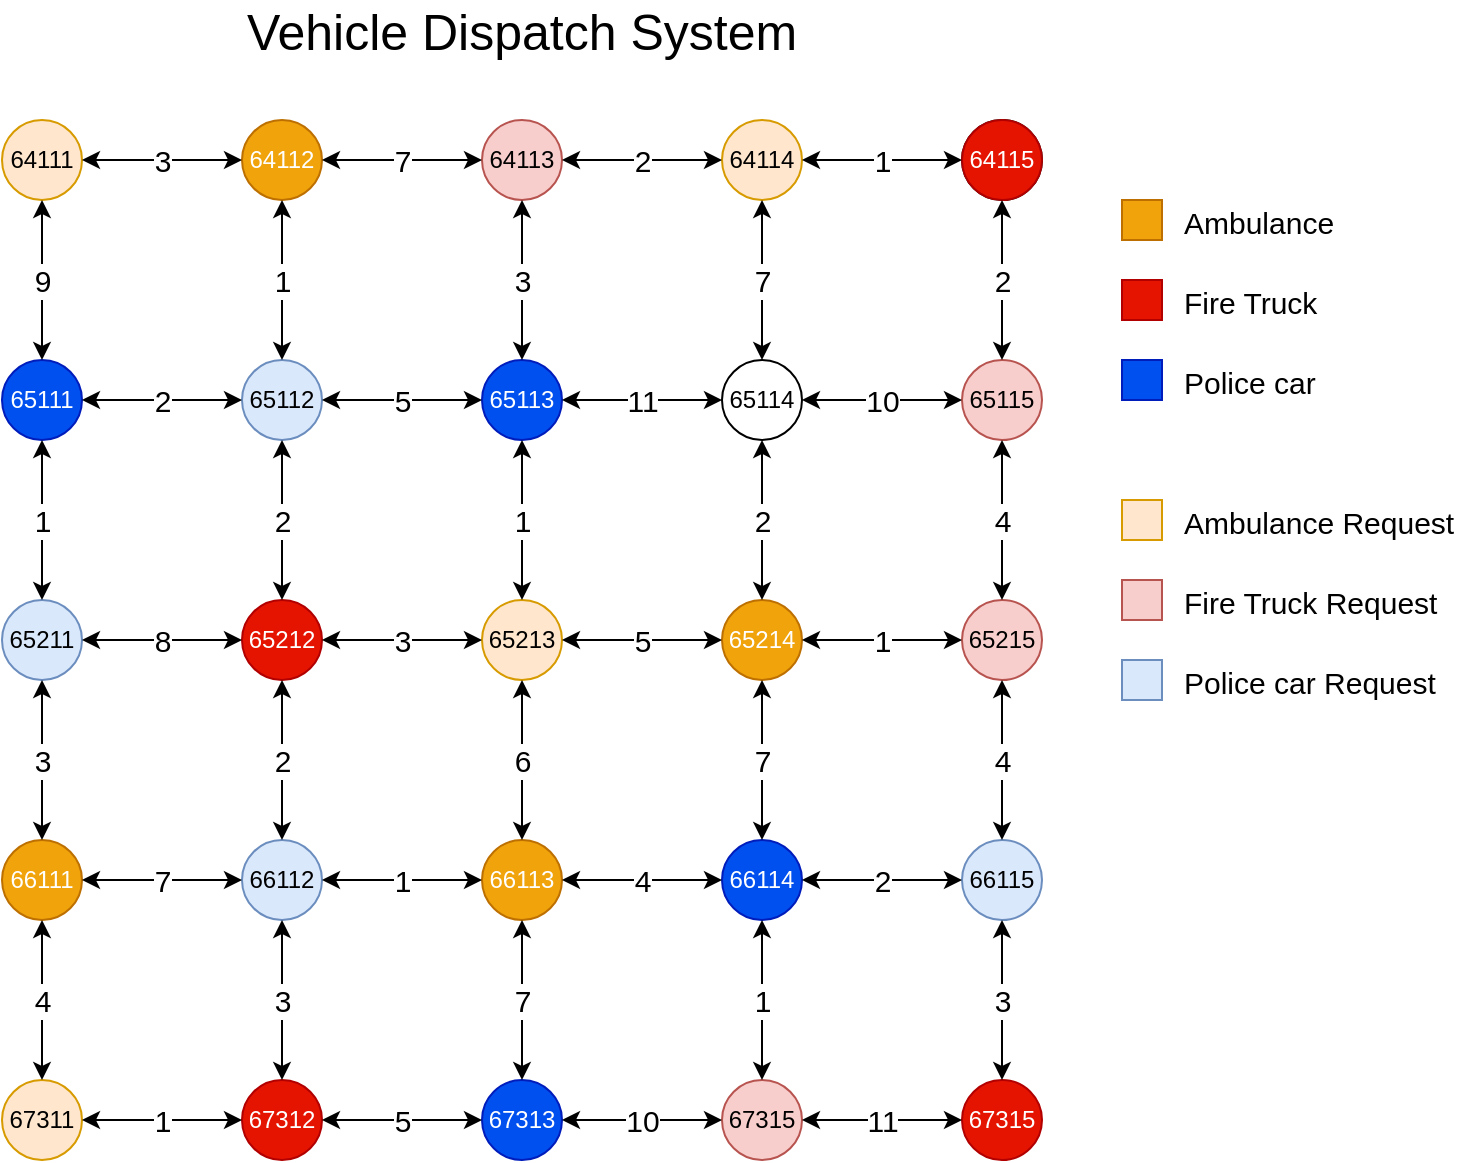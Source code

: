 <mxfile version="10.6.7" type="github"><diagram id="yzLBZySq1jwtpKMtqrnp" name="Page-1"><mxGraphModel dx="1394" dy="873" grid="1" gridSize="10" guides="1" tooltips="1" connect="1" arrows="1" fold="1" page="1" pageScale="1" pageWidth="850" pageHeight="1100" math="0" shadow="0"><root><mxCell id="0"/><mxCell id="1" parent="0"/><mxCell id="Fh7Yd0PGl80k-bqqQBJR-2" value="64111" style="ellipse;whiteSpace=wrap;html=1;aspect=fixed;fillColor=#ffe6cc;strokeColor=#d79b00;" vertex="1" parent="1"><mxGeometry x="40" y="100" width="40" height="40" as="geometry"/></mxCell><mxCell id="Fh7Yd0PGl80k-bqqQBJR-3" value="65111" style="ellipse;whiteSpace=wrap;html=1;aspect=fixed;fillColor=#0050ef;strokeColor=#001DBC;fontColor=#ffffff;" vertex="1" parent="1"><mxGeometry x="40" y="220" width="40" height="40" as="geometry"/></mxCell><mxCell id="Fh7Yd0PGl80k-bqqQBJR-4" value="65211" style="ellipse;whiteSpace=wrap;html=1;aspect=fixed;fillColor=#dae8fc;strokeColor=#6c8ebf;" vertex="1" parent="1"><mxGeometry x="40" y="340" width="40" height="40" as="geometry"/></mxCell><mxCell id="Fh7Yd0PGl80k-bqqQBJR-5" value="66111" style="ellipse;whiteSpace=wrap;html=1;aspect=fixed;fillColor=#f0a30a;strokeColor=#BD7000;fontColor=#ffffff;" vertex="1" parent="1"><mxGeometry x="40" y="460" width="40" height="40" as="geometry"/></mxCell><mxCell id="Fh7Yd0PGl80k-bqqQBJR-6" value="67311" style="ellipse;whiteSpace=wrap;html=1;aspect=fixed;fillColor=#ffe6cc;strokeColor=#d79b00;" vertex="1" parent="1"><mxGeometry x="40" y="580" width="40" height="40" as="geometry"/></mxCell><mxCell id="Fh7Yd0PGl80k-bqqQBJR-7" value="64112" style="ellipse;whiteSpace=wrap;html=1;aspect=fixed;fillColor=#f0a30a;strokeColor=#BD7000;fontColor=#ffffff;" vertex="1" parent="1"><mxGeometry x="160" y="100" width="40" height="40" as="geometry"/></mxCell><mxCell id="Fh7Yd0PGl80k-bqqQBJR-8" value="65112" style="ellipse;whiteSpace=wrap;html=1;aspect=fixed;fillColor=#dae8fc;strokeColor=#6c8ebf;" vertex="1" parent="1"><mxGeometry x="160" y="220" width="40" height="40" as="geometry"/></mxCell><mxCell id="Fh7Yd0PGl80k-bqqQBJR-9" value="65212" style="ellipse;whiteSpace=wrap;html=1;aspect=fixed;fillColor=#e51400;strokeColor=#B20000;fontColor=#ffffff;" vertex="1" parent="1"><mxGeometry x="160" y="340" width="40" height="40" as="geometry"/></mxCell><mxCell id="Fh7Yd0PGl80k-bqqQBJR-10" value="66112" style="ellipse;whiteSpace=wrap;html=1;aspect=fixed;fillColor=#dae8fc;strokeColor=#6c8ebf;" vertex="1" parent="1"><mxGeometry x="160" y="460" width="40" height="40" as="geometry"/></mxCell><mxCell id="Fh7Yd0PGl80k-bqqQBJR-11" value="67312" style="ellipse;whiteSpace=wrap;html=1;aspect=fixed;fillColor=#e51400;strokeColor=#B20000;fontColor=#ffffff;" vertex="1" parent="1"><mxGeometry x="160" y="580" width="40" height="40" as="geometry"/></mxCell><mxCell id="Fh7Yd0PGl80k-bqqQBJR-12" value="64113" style="ellipse;whiteSpace=wrap;html=1;aspect=fixed;fillColor=#f8cecc;strokeColor=#b85450;" vertex="1" parent="1"><mxGeometry x="280" y="100" width="40" height="40" as="geometry"/></mxCell><mxCell id="Fh7Yd0PGl80k-bqqQBJR-13" value="65113" style="ellipse;whiteSpace=wrap;html=1;aspect=fixed;fillColor=#0050ef;strokeColor=#001DBC;fontColor=#ffffff;" vertex="1" parent="1"><mxGeometry x="280" y="220" width="40" height="40" as="geometry"/></mxCell><mxCell id="Fh7Yd0PGl80k-bqqQBJR-14" value="65213" style="ellipse;whiteSpace=wrap;html=1;aspect=fixed;fillColor=#ffe6cc;strokeColor=#d79b00;" vertex="1" parent="1"><mxGeometry x="280" y="340" width="40" height="40" as="geometry"/></mxCell><mxCell id="Fh7Yd0PGl80k-bqqQBJR-15" value="66113" style="ellipse;whiteSpace=wrap;html=1;aspect=fixed;fillColor=#f0a30a;strokeColor=#BD7000;fontColor=#ffffff;" vertex="1" parent="1"><mxGeometry x="280" y="460" width="40" height="40" as="geometry"/></mxCell><mxCell id="Fh7Yd0PGl80k-bqqQBJR-16" value="67313" style="ellipse;whiteSpace=wrap;html=1;aspect=fixed;fillColor=#0050ef;strokeColor=#001DBC;fontColor=#ffffff;" vertex="1" parent="1"><mxGeometry x="280" y="580" width="40" height="40" as="geometry"/></mxCell><mxCell id="Fh7Yd0PGl80k-bqqQBJR-17" value="64114" style="ellipse;whiteSpace=wrap;html=1;aspect=fixed;fillColor=#ffe6cc;strokeColor=#d79b00;" vertex="1" parent="1"><mxGeometry x="400" y="100" width="40" height="40" as="geometry"/></mxCell><mxCell id="Fh7Yd0PGl80k-bqqQBJR-68" value="" style="ellipse;whiteSpace=wrap;html=1;aspect=fixed;" vertex="1" parent="1"><mxGeometry x="520" y="100" width="40" height="40" as="geometry"/></mxCell><mxCell id="Fh7Yd0PGl80k-bqqQBJR-18" value="65114" style="ellipse;whiteSpace=wrap;html=1;aspect=fixed;" vertex="1" parent="1"><mxGeometry x="400" y="220" width="40" height="40" as="geometry"/></mxCell><mxCell id="Fh7Yd0PGl80k-bqqQBJR-19" value="65214" style="ellipse;whiteSpace=wrap;html=1;aspect=fixed;fillColor=#f0a30a;strokeColor=#BD7000;fontColor=#ffffff;" vertex="1" parent="1"><mxGeometry x="400" y="340" width="40" height="40" as="geometry"/></mxCell><mxCell id="Fh7Yd0PGl80k-bqqQBJR-20" value="66114" style="ellipse;whiteSpace=wrap;html=1;aspect=fixed;fillColor=#0050ef;strokeColor=#001DBC;fontColor=#ffffff;" vertex="1" parent="1"><mxGeometry x="400" y="460" width="40" height="40" as="geometry"/></mxCell><mxCell id="Fh7Yd0PGl80k-bqqQBJR-21" value="67315" style="ellipse;whiteSpace=wrap;html=1;aspect=fixed;fillColor=#f8cecc;strokeColor=#b85450;" vertex="1" parent="1"><mxGeometry x="400" y="580" width="40" height="40" as="geometry"/></mxCell><mxCell id="Fh7Yd0PGl80k-bqqQBJR-22" value="64115" style="ellipse;whiteSpace=wrap;html=1;aspect=fixed;fillColor=#e51400;strokeColor=#B20000;fontColor=#ffffff;" vertex="1" parent="1"><mxGeometry x="520" y="100" width="40" height="40" as="geometry"/></mxCell><mxCell id="Fh7Yd0PGl80k-bqqQBJR-23" value="65115" style="ellipse;whiteSpace=wrap;html=1;aspect=fixed;fillColor=#f8cecc;strokeColor=#b85450;" vertex="1" parent="1"><mxGeometry x="520" y="220" width="40" height="40" as="geometry"/></mxCell><mxCell id="Fh7Yd0PGl80k-bqqQBJR-24" value="65215" style="ellipse;whiteSpace=wrap;html=1;aspect=fixed;fillColor=#f8cecc;strokeColor=#b85450;" vertex="1" parent="1"><mxGeometry x="520" y="340" width="40" height="40" as="geometry"/></mxCell><mxCell id="Fh7Yd0PGl80k-bqqQBJR-25" value="66115" style="ellipse;whiteSpace=wrap;html=1;aspect=fixed;fillColor=#dae8fc;strokeColor=#6c8ebf;" vertex="1" parent="1"><mxGeometry x="520" y="460" width="40" height="40" as="geometry"/></mxCell><mxCell id="Fh7Yd0PGl80k-bqqQBJR-26" value="67315" style="ellipse;whiteSpace=wrap;html=1;aspect=fixed;fillColor=#e51400;strokeColor=#B20000;fontColor=#ffffff;" vertex="1" parent="1"><mxGeometry x="520" y="580" width="40" height="40" as="geometry"/></mxCell><mxCell id="Fh7Yd0PGl80k-bqqQBJR-27" value="3" style="endArrow=classic;startArrow=classic;html=1;exitX=1;exitY=0.5;exitDx=0;exitDy=0;entryX=0;entryY=0.5;entryDx=0;entryDy=0;fontSize=15;" edge="1" parent="1" source="Fh7Yd0PGl80k-bqqQBJR-2" target="Fh7Yd0PGl80k-bqqQBJR-7"><mxGeometry width="50" height="50" relative="1" as="geometry"><mxPoint x="80" y="160" as="sourcePoint"/><mxPoint x="130" y="110" as="targetPoint"/></mxGeometry></mxCell><mxCell id="Fh7Yd0PGl80k-bqqQBJR-29" value="7" style="endArrow=classic;startArrow=classic;html=1;exitX=1;exitY=0.5;exitDx=0;exitDy=0;entryX=0;entryY=0.5;entryDx=0;entryDy=0;fontSize=15;" edge="1" parent="1" source="Fh7Yd0PGl80k-bqqQBJR-7" target="Fh7Yd0PGl80k-bqqQBJR-12"><mxGeometry width="50" height="50" relative="1" as="geometry"><mxPoint x="210" y="130" as="sourcePoint"/><mxPoint x="260" y="80" as="targetPoint"/></mxGeometry></mxCell><mxCell id="Fh7Yd0PGl80k-bqqQBJR-30" value="2" style="endArrow=classic;startArrow=classic;html=1;exitX=1;exitY=0.5;exitDx=0;exitDy=0;entryX=0;entryY=0.5;entryDx=0;entryDy=0;fontSize=15;" edge="1" parent="1" source="Fh7Yd0PGl80k-bqqQBJR-12" target="Fh7Yd0PGl80k-bqqQBJR-17"><mxGeometry width="50" height="50" relative="1" as="geometry"><mxPoint x="320" y="140" as="sourcePoint"/><mxPoint x="370" y="90" as="targetPoint"/></mxGeometry></mxCell><mxCell id="Fh7Yd0PGl80k-bqqQBJR-31" value="1" style="endArrow=classic;startArrow=classic;html=1;exitX=1;exitY=0.5;exitDx=0;exitDy=0;entryX=0;entryY=0.5;entryDx=0;entryDy=0;fontSize=15;" edge="1" parent="1" source="Fh7Yd0PGl80k-bqqQBJR-17" target="Fh7Yd0PGl80k-bqqQBJR-22"><mxGeometry width="50" height="50" relative="1" as="geometry"><mxPoint x="470" y="140" as="sourcePoint"/><mxPoint x="520" y="90" as="targetPoint"/></mxGeometry></mxCell><mxCell id="Fh7Yd0PGl80k-bqqQBJR-32" value="9" style="endArrow=classic;startArrow=classic;html=1;exitX=0.5;exitY=0;exitDx=0;exitDy=0;entryX=0.5;entryY=1;entryDx=0;entryDy=0;fontSize=15;" edge="1" parent="1" source="Fh7Yd0PGl80k-bqqQBJR-3" target="Fh7Yd0PGl80k-bqqQBJR-2"><mxGeometry width="50" height="50" relative="1" as="geometry"><mxPoint x="40" y="190" as="sourcePoint"/><mxPoint x="90" y="140" as="targetPoint"/></mxGeometry></mxCell><mxCell id="Fh7Yd0PGl80k-bqqQBJR-33" value="1" style="endArrow=classic;startArrow=classic;html=1;entryX=0.5;entryY=1;entryDx=0;entryDy=0;exitX=0.5;exitY=0;exitDx=0;exitDy=0;fontSize=15;" edge="1" parent="1" source="Fh7Yd0PGl80k-bqqQBJR-4" target="Fh7Yd0PGl80k-bqqQBJR-3"><mxGeometry width="50" height="50" relative="1" as="geometry"><mxPoint x="30" y="330" as="sourcePoint"/><mxPoint x="80" y="280" as="targetPoint"/></mxGeometry></mxCell><mxCell id="Fh7Yd0PGl80k-bqqQBJR-34" value="3" style="endArrow=classic;startArrow=classic;html=1;entryX=0.5;entryY=1;entryDx=0;entryDy=0;exitX=0.5;exitY=0;exitDx=0;exitDy=0;fontSize=15;" edge="1" parent="1" source="Fh7Yd0PGl80k-bqqQBJR-5" target="Fh7Yd0PGl80k-bqqQBJR-4"><mxGeometry width="50" height="50" relative="1" as="geometry"><mxPoint x="40" y="440" as="sourcePoint"/><mxPoint x="90" y="390" as="targetPoint"/></mxGeometry></mxCell><mxCell id="Fh7Yd0PGl80k-bqqQBJR-35" value="4" style="endArrow=classic;startArrow=classic;html=1;entryX=0.5;entryY=1;entryDx=0;entryDy=0;exitX=0.5;exitY=0;exitDx=0;exitDy=0;fontSize=15;" edge="1" parent="1" source="Fh7Yd0PGl80k-bqqQBJR-6" target="Fh7Yd0PGl80k-bqqQBJR-5"><mxGeometry width="50" height="50" relative="1" as="geometry"><mxPoint x="30" y="570" as="sourcePoint"/><mxPoint x="80" y="520" as="targetPoint"/></mxGeometry></mxCell><mxCell id="Fh7Yd0PGl80k-bqqQBJR-36" value="2" style="endArrow=classic;startArrow=classic;html=1;exitX=1;exitY=0.5;exitDx=0;exitDy=0;entryX=0;entryY=0.5;entryDx=0;entryDy=0;fontSize=15;" edge="1" parent="1" source="Fh7Yd0PGl80k-bqqQBJR-3" target="Fh7Yd0PGl80k-bqqQBJR-8"><mxGeometry width="50" height="50" relative="1" as="geometry"><mxPoint x="90" y="240" as="sourcePoint"/><mxPoint x="130" y="220" as="targetPoint"/></mxGeometry></mxCell><mxCell id="Fh7Yd0PGl80k-bqqQBJR-37" value="8" style="endArrow=classic;startArrow=classic;html=1;exitX=1;exitY=0.5;exitDx=0;exitDy=0;entryX=0;entryY=0.5;entryDx=0;entryDy=0;fontSize=15;" edge="1" parent="1" source="Fh7Yd0PGl80k-bqqQBJR-4" target="Fh7Yd0PGl80k-bqqQBJR-9"><mxGeometry width="50" height="50" relative="1" as="geometry"><mxPoint x="100" y="380" as="sourcePoint"/><mxPoint x="150" y="330" as="targetPoint"/></mxGeometry></mxCell><mxCell id="Fh7Yd0PGl80k-bqqQBJR-38" value="7" style="endArrow=classic;startArrow=classic;html=1;exitX=1;exitY=0.5;exitDx=0;exitDy=0;entryX=0;entryY=0.5;entryDx=0;entryDy=0;fontSize=15;" edge="1" parent="1" source="Fh7Yd0PGl80k-bqqQBJR-5" target="Fh7Yd0PGl80k-bqqQBJR-10"><mxGeometry width="50" height="50" relative="1" as="geometry"><mxPoint x="90" y="490" as="sourcePoint"/><mxPoint x="140" y="440" as="targetPoint"/></mxGeometry></mxCell><mxCell id="Fh7Yd0PGl80k-bqqQBJR-39" value="1" style="endArrow=classic;startArrow=classic;html=1;exitX=1;exitY=0.5;exitDx=0;exitDy=0;entryX=0;entryY=0.5;entryDx=0;entryDy=0;fontSize=15;" edge="1" parent="1" source="Fh7Yd0PGl80k-bqqQBJR-6" target="Fh7Yd0PGl80k-bqqQBJR-11"><mxGeometry width="50" height="50" relative="1" as="geometry"><mxPoint x="90" y="630" as="sourcePoint"/><mxPoint x="140" y="580" as="targetPoint"/></mxGeometry></mxCell><mxCell id="Fh7Yd0PGl80k-bqqQBJR-40" value="3" style="endArrow=classic;startArrow=classic;html=1;exitX=0.5;exitY=0;exitDx=0;exitDy=0;entryX=0.5;entryY=1;entryDx=0;entryDy=0;fontSize=15;" edge="1" parent="1" source="Fh7Yd0PGl80k-bqqQBJR-11" target="Fh7Yd0PGl80k-bqqQBJR-10"><mxGeometry width="50" height="50" relative="1" as="geometry"><mxPoint x="160" y="580" as="sourcePoint"/><mxPoint x="210" y="530" as="targetPoint"/></mxGeometry></mxCell><mxCell id="Fh7Yd0PGl80k-bqqQBJR-41" value="2" style="endArrow=classic;startArrow=classic;html=1;entryX=0.5;entryY=1;entryDx=0;entryDy=0;exitX=0.5;exitY=0;exitDx=0;exitDy=0;fontSize=15;" edge="1" parent="1" source="Fh7Yd0PGl80k-bqqQBJR-10" target="Fh7Yd0PGl80k-bqqQBJR-9"><mxGeometry width="50" height="50" relative="1" as="geometry"><mxPoint x="160" y="450" as="sourcePoint"/><mxPoint x="210" y="400" as="targetPoint"/></mxGeometry></mxCell><mxCell id="Fh7Yd0PGl80k-bqqQBJR-42" value="2" style="endArrow=classic;startArrow=classic;html=1;entryX=0.5;entryY=1;entryDx=0;entryDy=0;exitX=0.5;exitY=0;exitDx=0;exitDy=0;fontSize=15;" edge="1" parent="1" source="Fh7Yd0PGl80k-bqqQBJR-9" target="Fh7Yd0PGl80k-bqqQBJR-8"><mxGeometry width="50" height="50" relative="1" as="geometry"><mxPoint x="160" y="340" as="sourcePoint"/><mxPoint x="180" y="270" as="targetPoint"/></mxGeometry></mxCell><mxCell id="Fh7Yd0PGl80k-bqqQBJR-43" value="1" style="endArrow=classic;startArrow=classic;html=1;entryX=0.5;entryY=1;entryDx=0;entryDy=0;exitX=0.5;exitY=0;exitDx=0;exitDy=0;fontSize=15;" edge="1" parent="1" source="Fh7Yd0PGl80k-bqqQBJR-8" target="Fh7Yd0PGl80k-bqqQBJR-7"><mxGeometry width="50" height="50" relative="1" as="geometry"><mxPoint x="150" y="220" as="sourcePoint"/><mxPoint x="200" y="170" as="targetPoint"/></mxGeometry></mxCell><mxCell id="Fh7Yd0PGl80k-bqqQBJR-44" value="3" style="endArrow=classic;startArrow=classic;html=1;entryX=0.5;entryY=1;entryDx=0;entryDy=0;exitX=0.5;exitY=0;exitDx=0;exitDy=0;fontSize=15;" edge="1" parent="1" source="Fh7Yd0PGl80k-bqqQBJR-13" target="Fh7Yd0PGl80k-bqqQBJR-12"><mxGeometry width="50" height="50" relative="1" as="geometry"><mxPoint x="260" y="200" as="sourcePoint"/><mxPoint x="310" y="150" as="targetPoint"/></mxGeometry></mxCell><mxCell id="Fh7Yd0PGl80k-bqqQBJR-45" value="1" style="endArrow=classic;startArrow=classic;html=1;entryX=0.5;entryY=1;entryDx=0;entryDy=0;exitX=0.5;exitY=0;exitDx=0;exitDy=0;fontSize=15;" edge="1" parent="1" source="Fh7Yd0PGl80k-bqqQBJR-14" target="Fh7Yd0PGl80k-bqqQBJR-13"><mxGeometry width="50" height="50" relative="1" as="geometry"><mxPoint x="280" y="340" as="sourcePoint"/><mxPoint x="330" y="290" as="targetPoint"/></mxGeometry></mxCell><mxCell id="Fh7Yd0PGl80k-bqqQBJR-46" value="6" style="endArrow=classic;startArrow=classic;html=1;entryX=0.5;entryY=1;entryDx=0;entryDy=0;exitX=0.5;exitY=0;exitDx=0;exitDy=0;fontSize=15;" edge="1" parent="1" source="Fh7Yd0PGl80k-bqqQBJR-15" target="Fh7Yd0PGl80k-bqqQBJR-14"><mxGeometry width="50" height="50" relative="1" as="geometry"><mxPoint x="280" y="460" as="sourcePoint"/><mxPoint x="330" y="410" as="targetPoint"/></mxGeometry></mxCell><mxCell id="Fh7Yd0PGl80k-bqqQBJR-47" value="7" style="endArrow=classic;startArrow=classic;html=1;entryX=0.5;entryY=1;entryDx=0;entryDy=0;exitX=0.5;exitY=0;exitDx=0;exitDy=0;fontSize=15;" edge="1" parent="1" source="Fh7Yd0PGl80k-bqqQBJR-16" target="Fh7Yd0PGl80k-bqqQBJR-15"><mxGeometry width="50" height="50" relative="1" as="geometry"><mxPoint x="260" y="580" as="sourcePoint"/><mxPoint x="310" y="530" as="targetPoint"/></mxGeometry></mxCell><mxCell id="Fh7Yd0PGl80k-bqqQBJR-48" value="5" style="endArrow=classic;startArrow=classic;html=1;exitX=1;exitY=0.5;exitDx=0;exitDy=0;entryX=0;entryY=0.5;entryDx=0;entryDy=0;fontSize=15;" edge="1" parent="1" source="Fh7Yd0PGl80k-bqqQBJR-11" target="Fh7Yd0PGl80k-bqqQBJR-16"><mxGeometry width="50" height="50" relative="1" as="geometry"><mxPoint x="210" y="620" as="sourcePoint"/><mxPoint x="260" y="570" as="targetPoint"/></mxGeometry></mxCell><mxCell id="Fh7Yd0PGl80k-bqqQBJR-49" value="1" style="endArrow=classic;startArrow=classic;html=1;exitX=1;exitY=0.5;exitDx=0;exitDy=0;entryX=0;entryY=0.5;entryDx=0;entryDy=0;fontSize=15;" edge="1" parent="1" source="Fh7Yd0PGl80k-bqqQBJR-10" target="Fh7Yd0PGl80k-bqqQBJR-15"><mxGeometry width="50" height="50" relative="1" as="geometry"><mxPoint x="230" y="510" as="sourcePoint"/><mxPoint x="280" y="460" as="targetPoint"/></mxGeometry></mxCell><mxCell id="Fh7Yd0PGl80k-bqqQBJR-50" value="3" style="endArrow=classic;startArrow=classic;html=1;exitX=1;exitY=0.5;exitDx=0;exitDy=0;entryX=0;entryY=0.5;entryDx=0;entryDy=0;fontSize=15;" edge="1" parent="1" source="Fh7Yd0PGl80k-bqqQBJR-9" target="Fh7Yd0PGl80k-bqqQBJR-14"><mxGeometry width="50" height="50" relative="1" as="geometry"><mxPoint x="230" y="400" as="sourcePoint"/><mxPoint x="280" y="350" as="targetPoint"/></mxGeometry></mxCell><mxCell id="Fh7Yd0PGl80k-bqqQBJR-51" value="5" style="endArrow=classic;startArrow=classic;html=1;exitX=1;exitY=0.5;exitDx=0;exitDy=0;entryX=0;entryY=0.5;entryDx=0;entryDy=0;fontSize=15;" edge="1" parent="1" source="Fh7Yd0PGl80k-bqqQBJR-8" target="Fh7Yd0PGl80k-bqqQBJR-13"><mxGeometry width="50" height="50" relative="1" as="geometry"><mxPoint x="230" y="270" as="sourcePoint"/><mxPoint x="250" y="270" as="targetPoint"/></mxGeometry></mxCell><mxCell id="Fh7Yd0PGl80k-bqqQBJR-52" value="11" style="endArrow=classic;startArrow=classic;html=1;exitX=1;exitY=0.5;exitDx=0;exitDy=0;entryX=0;entryY=0.5;entryDx=0;entryDy=0;fontSize=15;" edge="1" parent="1" source="Fh7Yd0PGl80k-bqqQBJR-13" target="Fh7Yd0PGl80k-bqqQBJR-18"><mxGeometry width="50" height="50" relative="1" as="geometry"><mxPoint x="350" y="260" as="sourcePoint"/><mxPoint x="400" y="210" as="targetPoint"/></mxGeometry></mxCell><mxCell id="Fh7Yd0PGl80k-bqqQBJR-53" value="5" style="endArrow=classic;startArrow=classic;html=1;exitX=1;exitY=0.5;exitDx=0;exitDy=0;entryX=0;entryY=0.5;entryDx=0;entryDy=0;fontSize=15;" edge="1" parent="1" source="Fh7Yd0PGl80k-bqqQBJR-14" target="Fh7Yd0PGl80k-bqqQBJR-19"><mxGeometry width="50" height="50" relative="1" as="geometry"><mxPoint x="310" y="380" as="sourcePoint"/><mxPoint x="360" y="330" as="targetPoint"/></mxGeometry></mxCell><mxCell id="Fh7Yd0PGl80k-bqqQBJR-54" value="4" style="endArrow=classic;startArrow=classic;html=1;exitX=1;exitY=0.5;exitDx=0;exitDy=0;entryX=0;entryY=0.5;entryDx=0;entryDy=0;fontSize=15;" edge="1" parent="1" source="Fh7Yd0PGl80k-bqqQBJR-15" target="Fh7Yd0PGl80k-bqqQBJR-20"><mxGeometry width="50" height="50" relative="1" as="geometry"><mxPoint x="350" y="490" as="sourcePoint"/><mxPoint x="400" y="440" as="targetPoint"/></mxGeometry></mxCell><mxCell id="Fh7Yd0PGl80k-bqqQBJR-55" value="10" style="endArrow=classic;startArrow=classic;html=1;exitX=1;exitY=0.5;exitDx=0;exitDy=0;entryX=0;entryY=0.5;entryDx=0;entryDy=0;fontSize=15;" edge="1" parent="1" source="Fh7Yd0PGl80k-bqqQBJR-16" target="Fh7Yd0PGl80k-bqqQBJR-21"><mxGeometry width="50" height="50" relative="1" as="geometry"><mxPoint x="320" y="620" as="sourcePoint"/><mxPoint x="370" y="570" as="targetPoint"/></mxGeometry></mxCell><mxCell id="Fh7Yd0PGl80k-bqqQBJR-56" value="1" style="endArrow=classic;startArrow=classic;html=1;exitX=0.5;exitY=0;exitDx=0;exitDy=0;entryX=0.5;entryY=1;entryDx=0;entryDy=0;fontSize=15;" edge="1" parent="1" source="Fh7Yd0PGl80k-bqqQBJR-21" target="Fh7Yd0PGl80k-bqqQBJR-20"><mxGeometry width="50" height="50" relative="1" as="geometry"><mxPoint x="390" y="560" as="sourcePoint"/><mxPoint x="440" y="510" as="targetPoint"/></mxGeometry></mxCell><mxCell id="Fh7Yd0PGl80k-bqqQBJR-57" value="7" style="endArrow=classic;startArrow=classic;html=1;exitX=0.5;exitY=0;exitDx=0;exitDy=0;entryX=0.5;entryY=1;entryDx=0;entryDy=0;fontSize=15;" edge="1" parent="1" source="Fh7Yd0PGl80k-bqqQBJR-20" target="Fh7Yd0PGl80k-bqqQBJR-19"><mxGeometry width="50" height="50" relative="1" as="geometry"><mxPoint x="400" y="450" as="sourcePoint"/><mxPoint x="450" y="400" as="targetPoint"/></mxGeometry></mxCell><mxCell id="Fh7Yd0PGl80k-bqqQBJR-58" value="2" style="endArrow=classic;startArrow=classic;html=1;entryX=0.5;entryY=1;entryDx=0;entryDy=0;fontSize=15;" edge="1" parent="1" target="Fh7Yd0PGl80k-bqqQBJR-18"><mxGeometry width="50" height="50" relative="1" as="geometry"><mxPoint x="420" y="340" as="sourcePoint"/><mxPoint x="470" y="290" as="targetPoint"/></mxGeometry></mxCell><mxCell id="Fh7Yd0PGl80k-bqqQBJR-59" value="7" style="endArrow=classic;startArrow=classic;html=1;exitX=0.5;exitY=0;exitDx=0;exitDy=0;entryX=0.5;entryY=1;entryDx=0;entryDy=0;fontSize=15;" edge="1" parent="1" source="Fh7Yd0PGl80k-bqqQBJR-18" target="Fh7Yd0PGl80k-bqqQBJR-17"><mxGeometry width="50" height="50" relative="1" as="geometry"><mxPoint x="410" y="220" as="sourcePoint"/><mxPoint x="460" y="170" as="targetPoint"/></mxGeometry></mxCell><mxCell id="Fh7Yd0PGl80k-bqqQBJR-60" value="10" style="endArrow=classic;startArrow=classic;html=1;exitX=1;exitY=0.5;exitDx=0;exitDy=0;entryX=0;entryY=0.5;entryDx=0;entryDy=0;fontSize=15;" edge="1" parent="1" source="Fh7Yd0PGl80k-bqqQBJR-18" target="Fh7Yd0PGl80k-bqqQBJR-23"><mxGeometry width="50" height="50" relative="1" as="geometry"><mxPoint x="460" y="250" as="sourcePoint"/><mxPoint x="510" y="200" as="targetPoint"/></mxGeometry></mxCell><mxCell id="Fh7Yd0PGl80k-bqqQBJR-61" value="1" style="endArrow=classic;startArrow=classic;html=1;exitX=1;exitY=0.5;exitDx=0;exitDy=0;entryX=0;entryY=0.5;entryDx=0;entryDy=0;fontSize=15;" edge="1" parent="1" source="Fh7Yd0PGl80k-bqqQBJR-19" target="Fh7Yd0PGl80k-bqqQBJR-24"><mxGeometry width="50" height="50" relative="1" as="geometry"><mxPoint x="460" y="370" as="sourcePoint"/><mxPoint x="510" y="320" as="targetPoint"/></mxGeometry></mxCell><mxCell id="Fh7Yd0PGl80k-bqqQBJR-62" value="2" style="endArrow=classic;startArrow=classic;html=1;exitX=1;exitY=0.5;exitDx=0;exitDy=0;entryX=0;entryY=0.5;entryDx=0;entryDy=0;fontSize=15;" edge="1" parent="1" source="Fh7Yd0PGl80k-bqqQBJR-20" target="Fh7Yd0PGl80k-bqqQBJR-25"><mxGeometry width="50" height="50" relative="1" as="geometry"><mxPoint x="450" y="490" as="sourcePoint"/><mxPoint x="500" y="440" as="targetPoint"/></mxGeometry></mxCell><mxCell id="Fh7Yd0PGl80k-bqqQBJR-63" value="11" style="endArrow=classic;startArrow=classic;html=1;exitX=1;exitY=0.5;exitDx=0;exitDy=0;entryX=0;entryY=0.5;entryDx=0;entryDy=0;fontSize=15;" edge="1" parent="1" source="Fh7Yd0PGl80k-bqqQBJR-21" target="Fh7Yd0PGl80k-bqqQBJR-26"><mxGeometry width="50" height="50" relative="1" as="geometry"><mxPoint x="450" y="620" as="sourcePoint"/><mxPoint x="500" y="570" as="targetPoint"/></mxGeometry></mxCell><mxCell id="Fh7Yd0PGl80k-bqqQBJR-64" value="3" style="endArrow=classic;startArrow=classic;html=1;exitX=0.5;exitY=0;exitDx=0;exitDy=0;entryX=0.5;entryY=1;entryDx=0;entryDy=0;fontSize=15;" edge="1" parent="1" source="Fh7Yd0PGl80k-bqqQBJR-26" target="Fh7Yd0PGl80k-bqqQBJR-25"><mxGeometry width="50" height="50" relative="1" as="geometry"><mxPoint x="580" y="570" as="sourcePoint"/><mxPoint x="630" y="520" as="targetPoint"/></mxGeometry></mxCell><mxCell id="Fh7Yd0PGl80k-bqqQBJR-65" value="4" style="endArrow=classic;startArrow=classic;html=1;exitX=0.5;exitY=0;exitDx=0;exitDy=0;entryX=0.5;entryY=1;entryDx=0;entryDy=0;fontSize=15;" edge="1" parent="1" source="Fh7Yd0PGl80k-bqqQBJR-25" target="Fh7Yd0PGl80k-bqqQBJR-24"><mxGeometry width="50" height="50" relative="1" as="geometry"><mxPoint x="570" y="450" as="sourcePoint"/><mxPoint x="620" y="400" as="targetPoint"/></mxGeometry></mxCell><mxCell id="Fh7Yd0PGl80k-bqqQBJR-66" value="4" style="endArrow=classic;startArrow=classic;html=1;exitX=0.5;exitY=0;exitDx=0;exitDy=0;entryX=0.5;entryY=1;entryDx=0;entryDy=0;fontSize=15;" edge="1" parent="1" source="Fh7Yd0PGl80k-bqqQBJR-24" target="Fh7Yd0PGl80k-bqqQBJR-23"><mxGeometry width="50" height="50" relative="1" as="geometry"><mxPoint x="560" y="330" as="sourcePoint"/><mxPoint x="610" y="280" as="targetPoint"/></mxGeometry></mxCell><mxCell id="Fh7Yd0PGl80k-bqqQBJR-67" value="2" style="endArrow=classic;startArrow=classic;html=1;exitX=0.5;exitY=0;exitDx=0;exitDy=0;entryX=0.5;entryY=1;entryDx=0;entryDy=0;fontSize=15;" edge="1" parent="1" source="Fh7Yd0PGl80k-bqqQBJR-23" target="Fh7Yd0PGl80k-bqqQBJR-22"><mxGeometry width="50" height="50" relative="1" as="geometry"><mxPoint x="590" y="200" as="sourcePoint"/><mxPoint x="640" y="150" as="targetPoint"/></mxGeometry></mxCell><mxCell id="Fh7Yd0PGl80k-bqqQBJR-72" value="" style="rounded=0;whiteSpace=wrap;html=1;fontSize=15;fillColor=#f0a30a;strokeColor=#BD7000;fontColor=#ffffff;" vertex="1" parent="1"><mxGeometry x="600" y="140" width="20" height="20" as="geometry"/></mxCell><mxCell id="Fh7Yd0PGl80k-bqqQBJR-73" value="" style="rounded=0;whiteSpace=wrap;html=1;fontSize=15;fillColor=#e51400;strokeColor=#B20000;fontColor=#ffffff;" vertex="1" parent="1"><mxGeometry x="600" y="180" width="20" height="20" as="geometry"/></mxCell><mxCell id="Fh7Yd0PGl80k-bqqQBJR-74" value="" style="rounded=0;whiteSpace=wrap;html=1;fontSize=15;fillColor=#0050ef;strokeColor=#001DBC;fontColor=#ffffff;" vertex="1" parent="1"><mxGeometry x="600" y="220" width="20" height="20" as="geometry"/></mxCell><mxCell id="Fh7Yd0PGl80k-bqqQBJR-75" value="Ambulance" style="text;html=1;resizable=0;points=[];autosize=1;align=left;verticalAlign=top;spacingTop=-4;fontSize=15;" vertex="1" parent="1"><mxGeometry x="629" y="140" width="90" height="20" as="geometry"/></mxCell><mxCell id="Fh7Yd0PGl80k-bqqQBJR-76" value="Fire Truck" style="text;html=1;resizable=0;points=[];autosize=1;align=left;verticalAlign=top;spacingTop=-4;fontSize=15;" vertex="1" parent="1"><mxGeometry x="629" y="180" width="80" height="20" as="geometry"/></mxCell><mxCell id="Fh7Yd0PGl80k-bqqQBJR-77" value="Police car&lt;br&gt;" style="text;html=1;resizable=0;points=[];autosize=1;align=left;verticalAlign=top;spacingTop=-4;fontSize=15;" vertex="1" parent="1"><mxGeometry x="629" y="220" width="80" height="20" as="geometry"/></mxCell><mxCell id="Fh7Yd0PGl80k-bqqQBJR-78" value="" style="rounded=0;whiteSpace=wrap;html=1;fontSize=15;fillColor=#ffe6cc;strokeColor=#d79b00;" vertex="1" parent="1"><mxGeometry x="600" y="290" width="20" height="20" as="geometry"/></mxCell><mxCell id="Fh7Yd0PGl80k-bqqQBJR-79" value="" style="rounded=0;whiteSpace=wrap;html=1;fontSize=15;fillColor=#f8cecc;strokeColor=#b85450;" vertex="1" parent="1"><mxGeometry x="600" y="330" width="20" height="20" as="geometry"/></mxCell><mxCell id="Fh7Yd0PGl80k-bqqQBJR-80" value="" style="rounded=0;whiteSpace=wrap;html=1;fontSize=15;fillColor=#dae8fc;strokeColor=#6c8ebf;" vertex="1" parent="1"><mxGeometry x="600" y="370" width="20" height="20" as="geometry"/></mxCell><mxCell id="Fh7Yd0PGl80k-bqqQBJR-81" value="Ambulance Request&lt;br&gt;&lt;br&gt;" style="text;html=1;resizable=0;points=[];autosize=1;align=left;verticalAlign=top;spacingTop=-4;fontSize=15;" vertex="1" parent="1"><mxGeometry x="629" y="290" width="150" height="40" as="geometry"/></mxCell><mxCell id="Fh7Yd0PGl80k-bqqQBJR-82" value="Fire Truck Request&lt;br&gt;&lt;br&gt;" style="text;html=1;resizable=0;points=[];autosize=1;align=left;verticalAlign=top;spacingTop=-4;fontSize=15;" vertex="1" parent="1"><mxGeometry x="629" y="330" width="140" height="40" as="geometry"/></mxCell><mxCell id="Fh7Yd0PGl80k-bqqQBJR-83" value="Police car Request&lt;br&gt;&lt;br&gt;" style="text;html=1;resizable=0;points=[];autosize=1;align=left;verticalAlign=top;spacingTop=-4;fontSize=15;" vertex="1" parent="1"><mxGeometry x="629" y="370" width="140" height="40" as="geometry"/></mxCell><mxCell id="Fh7Yd0PGl80k-bqqQBJR-84" value="&lt;font style=&quot;font-size: 25px&quot;&gt;Vehicle Dispatch System&lt;/font&gt;&lt;br&gt;" style="text;html=1;strokeColor=none;fillColor=none;align=center;verticalAlign=middle;whiteSpace=wrap;rounded=0;fontSize=15;" vertex="1" parent="1"><mxGeometry x="140" y="40" width="320" height="30" as="geometry"/></mxCell></root></mxGraphModel></diagram></mxfile>